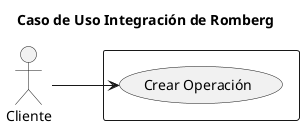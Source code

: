 @startuml

title Caso de Uso Integración de Romberg

left to right direction

actor Cliente as user

rectangle  {
    usecase "Crear Operación" as crear
}

user --> crear: ""

@enduml